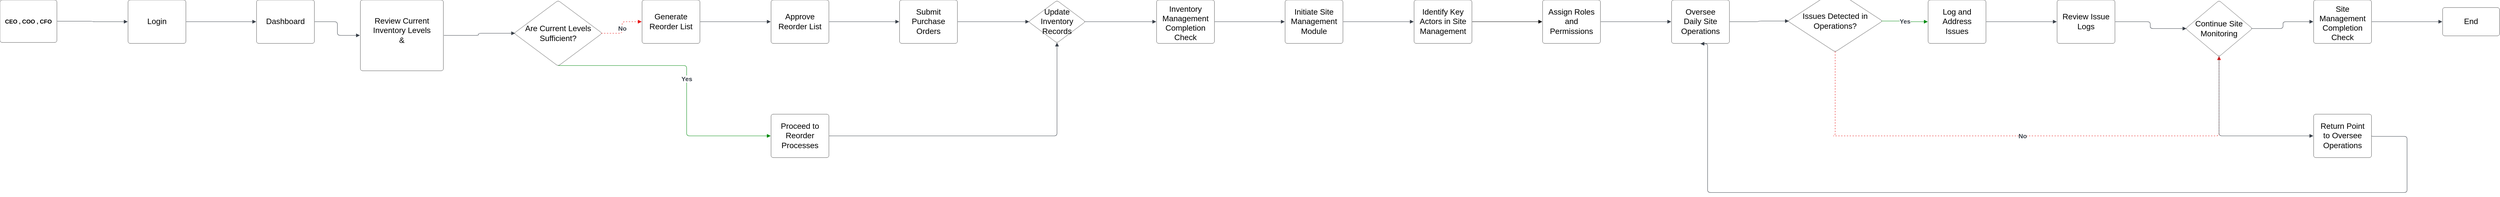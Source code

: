 <mxfile version="26.0.6">
  <diagram name="Page-1" id="gkHH0XiydJWJVt2vifZf">
    <mxGraphModel dx="5437" dy="-33" grid="1" gridSize="10" guides="1" tooltips="1" connect="1" arrows="1" fold="1" page="1" pageScale="1" pageWidth="850" pageHeight="1100" math="0" shadow="0">
      <root>
        <mxCell id="0" />
        <mxCell id="1" parent="0" />
        <mxCell id="hJsZTmZmDDR9Kw60t7y2-1" value="" style="group;dropTarget=0;pointerEvents=0;" vertex="1" parent="1">
          <mxGeometry x="-3400" y="1159" width="5271" height="408.431" as="geometry" />
        </mxCell>
        <mxCell id="hJsZTmZmDDR9Kw60t7y2-2" value="&lt;span style=&quot;font-size: 12px; text-wrap-mode: nowrap;&quot;&gt;&lt;b&gt;CEO , COO , CFO&lt;/b&gt;&lt;/span&gt;" style="html=1;overflow=block;blockSpacing=1;whiteSpace=wrap;fontSize=16.7;spacing=3.8;rounded=1;absoluteArcSize=1;arcSize=9;strokeWidth=NaN;lucidId=EjgL6~Q6XDg3;" vertex="1" parent="hJsZTmZmDDR9Kw60t7y2-1">
          <mxGeometry width="120" height="90" as="geometry" />
        </mxCell>
        <mxCell id="hJsZTmZmDDR9Kw60t7y2-3" value="Login" style="html=1;overflow=block;blockSpacing=1;whiteSpace=wrap;fontSize=16.7;spacing=9;rounded=1;absoluteArcSize=1;arcSize=9;strokeWidth=NaN;lucidId=EjgLtwZEJxSu;" vertex="1" parent="hJsZTmZmDDR9Kw60t7y2-1">
          <mxGeometry x="270" width="122" height="92" as="geometry" />
        </mxCell>
        <mxCell id="hJsZTmZmDDR9Kw60t7y2-4" value="Dashboard" style="html=1;overflow=block;blockSpacing=1;whiteSpace=wrap;fontSize=16.7;spacing=9;rounded=1;absoluteArcSize=1;arcSize=9;strokeWidth=NaN;lucidId=EjgLVKG_Uo.f;" vertex="1" parent="hJsZTmZmDDR9Kw60t7y2-1">
          <mxGeometry x="541" width="122" height="92" as="geometry" />
        </mxCell>
        <mxCell id="hJsZTmZmDDR9Kw60t7y2-5" value="Review Current Inventory Levels&lt;br&gt;&amp;amp;&lt;div&gt;&lt;br/&gt;&lt;/div&gt;" style="html=1;overflow=block;blockSpacing=1;whiteSpace=wrap;fontSize=16.7;spacing=9;rounded=1;absoluteArcSize=1;arcSize=9;strokeWidth=NaN;lucidId=EjgLOzU3.O_G;" vertex="1" parent="hJsZTmZmDDR9Kw60t7y2-1">
          <mxGeometry x="760" width="175" height="150" as="geometry" />
        </mxCell>
        <mxCell id="hJsZTmZmDDR9Kw60t7y2-6" value="Are Current Levels Sufficient?" style="html=1;overflow=block;blockSpacing=1;whiteSpace=wrap;rhombus;fontSize=16.7;spacing=3.8;rounded=1;absoluteArcSize=1;arcSize=9;strokeWidth=NaN;lucidId=EjgL9UUAcc1q;" vertex="1" parent="hJsZTmZmDDR9Kw60t7y2-1">
          <mxGeometry x="1084" y="1" width="186" height="139" as="geometry" />
        </mxCell>
        <mxCell id="hJsZTmZmDDR9Kw60t7y2-7" value="Proceed to Reorder Processes" style="html=1;overflow=block;blockSpacing=1;whiteSpace=wrap;fontSize=16.7;spacing=9;rounded=1;absoluteArcSize=1;arcSize=9;strokeWidth=NaN;lucidId=EjgLZHWEGcp9;" vertex="1" parent="hJsZTmZmDDR9Kw60t7y2-1">
          <mxGeometry x="1626" y="242" width="122" height="92" as="geometry" />
        </mxCell>
        <mxCell id="hJsZTmZmDDR9Kw60t7y2-8" value="Generate Reorder List" style="html=1;overflow=block;blockSpacing=1;whiteSpace=wrap;fontSize=16.7;spacing=9;rounded=1;absoluteArcSize=1;arcSize=9;strokeWidth=NaN;lucidId=EjgLFG6DfWJj;" vertex="1" parent="hJsZTmZmDDR9Kw60t7y2-1">
          <mxGeometry x="1354" width="122" height="92" as="geometry" />
        </mxCell>
        <mxCell id="hJsZTmZmDDR9Kw60t7y2-9" value="Approve Reorder List" style="html=1;overflow=block;blockSpacing=1;whiteSpace=wrap;fontSize=16.7;spacing=9;rounded=1;absoluteArcSize=1;arcSize=9;strokeWidth=NaN;lucidId=EjgLLr8iSvA0;" vertex="1" parent="hJsZTmZmDDR9Kw60t7y2-1">
          <mxGeometry x="1626" width="122" height="92" as="geometry" />
        </mxCell>
        <mxCell id="hJsZTmZmDDR9Kw60t7y2-10" value="Submit Purchase Orders" style="html=1;overflow=block;blockSpacing=1;whiteSpace=wrap;fontSize=16.7;spacing=9;rounded=1;absoluteArcSize=1;arcSize=9;strokeWidth=NaN;lucidId=EjgLrljgHhcF;" vertex="1" parent="hJsZTmZmDDR9Kw60t7y2-1">
          <mxGeometry x="1897" width="122" height="92" as="geometry" />
        </mxCell>
        <mxCell id="hJsZTmZmDDR9Kw60t7y2-11" value="Update Inventory Records" style="html=1;overflow=block;blockSpacing=1;whiteSpace=wrap;rhombus;fontSize=16.7;spacing=3.8;rounded=1;absoluteArcSize=1;arcSize=9;strokeWidth=NaN;lucidId=EjgLuijhRN4M;" vertex="1" parent="hJsZTmZmDDR9Kw60t7y2-1">
          <mxGeometry x="2169" y="1" width="120" height="90" as="geometry" />
        </mxCell>
        <mxCell id="hJsZTmZmDDR9Kw60t7y2-12" value="Inventory Management Completion Check" style="html=1;overflow=block;blockSpacing=1;whiteSpace=wrap;fontSize=16.7;spacing=9;rounded=1;absoluteArcSize=1;arcSize=9;strokeWidth=NaN;lucidId=EjgL_.4KRflO;" vertex="1" parent="hJsZTmZmDDR9Kw60t7y2-1">
          <mxGeometry x="2439" width="122" height="92" as="geometry" />
        </mxCell>
        <mxCell id="hJsZTmZmDDR9Kw60t7y2-13" value="Initiate Site Management Module" style="html=1;overflow=block;blockSpacing=1;whiteSpace=wrap;fontSize=16.7;spacing=9;rounded=1;absoluteArcSize=1;arcSize=9;strokeWidth=NaN;lucidId=EjgLI088RUfB;" vertex="1" parent="hJsZTmZmDDR9Kw60t7y2-1">
          <mxGeometry x="2710" width="122" height="92" as="geometry" />
        </mxCell>
        <mxCell id="hJsZTmZmDDR9Kw60t7y2-14" value="Identify Key Actors in Site Management" style="html=1;overflow=block;blockSpacing=1;whiteSpace=wrap;fontSize=16.7;spacing=9;rounded=1;absoluteArcSize=1;arcSize=9;strokeWidth=NaN;lucidId=EjgLQOj7N_Zz;" vertex="1" parent="hJsZTmZmDDR9Kw60t7y2-1">
          <mxGeometry x="2982" width="122" height="92" as="geometry" />
        </mxCell>
        <mxCell id="hJsZTmZmDDR9Kw60t7y2-15" value="Assign Roles and Permissions" style="html=1;overflow=block;blockSpacing=1;whiteSpace=wrap;fontSize=16.7;spacing=9;rounded=1;absoluteArcSize=1;arcSize=9;strokeWidth=NaN;lucidId=EjgLk.0mJW4V;" vertex="1" parent="hJsZTmZmDDR9Kw60t7y2-1">
          <mxGeometry x="3253" width="122" height="92" as="geometry" />
        </mxCell>
        <mxCell id="hJsZTmZmDDR9Kw60t7y2-16" value="Oversee Daily Site Operations" style="html=1;overflow=block;blockSpacing=1;whiteSpace=wrap;fontSize=16.7;spacing=9;rounded=1;absoluteArcSize=1;arcSize=9;strokeWidth=NaN;lucidId=EjgLvT6um53y;" vertex="1" parent="hJsZTmZmDDR9Kw60t7y2-1">
          <mxGeometry x="3525" width="122" height="92" as="geometry" />
        </mxCell>
        <mxCell id="hJsZTmZmDDR9Kw60t7y2-17" value="Issues Detected in Operations?" style="html=1;overflow=block;blockSpacing=1;whiteSpace=wrap;rhombus;fontSize=16.7;spacing=3.8;rounded=1;absoluteArcSize=1;arcSize=9;strokeWidth=NaN;lucidId=EjgL9F~z1Yey;" vertex="1" parent="hJsZTmZmDDR9Kw60t7y2-1">
          <mxGeometry x="3770" y="-20.75" width="200" height="130.75" as="geometry" />
        </mxCell>
        <mxCell id="hJsZTmZmDDR9Kw60t7y2-18" value="Log and Address Issues" style="html=1;overflow=block;blockSpacing=1;whiteSpace=wrap;fontSize=16.7;spacing=9;rounded=1;absoluteArcSize=1;arcSize=9;strokeWidth=NaN;lucidId=EjgLhWUXhW7u;" vertex="1" parent="hJsZTmZmDDR9Kw60t7y2-1">
          <mxGeometry x="4066" width="122" height="92" as="geometry" />
        </mxCell>
        <mxCell id="hJsZTmZmDDR9Kw60t7y2-19" value="Review Issue Logs" style="html=1;overflow=block;blockSpacing=1;whiteSpace=wrap;fontSize=16.7;spacing=9;rounded=1;absoluteArcSize=1;arcSize=9;strokeWidth=NaN;lucidId=EjgLm85xOVRP;" vertex="1" parent="hJsZTmZmDDR9Kw60t7y2-1">
          <mxGeometry x="4338" width="122" height="92" as="geometry" />
        </mxCell>
        <mxCell id="hJsZTmZmDDR9Kw60t7y2-20" value="Continue Site Monitoring" style="html=1;overflow=block;blockSpacing=1;whiteSpace=wrap;rhombus;fontSize=16.7;spacing=3.8;rounded=1;absoluteArcSize=1;arcSize=9;strokeWidth=NaN;lucidId=EjgL1orkh-_m;" vertex="1" parent="hJsZTmZmDDR9Kw60t7y2-1">
          <mxGeometry x="4609" y="1" width="141" height="119" as="geometry" />
        </mxCell>
        <mxCell id="hJsZTmZmDDR9Kw60t7y2-21" value="Site Management Completion Check" style="html=1;overflow=block;blockSpacing=1;whiteSpace=wrap;fontSize=16.7;spacing=9;rounded=1;absoluteArcSize=1;arcSize=9;strokeWidth=NaN;lucidId=EjgLoFfvhtgl;" vertex="1" parent="hJsZTmZmDDR9Kw60t7y2-1">
          <mxGeometry x="4879" width="122" height="92" as="geometry" />
        </mxCell>
        <mxCell id="hJsZTmZmDDR9Kw60t7y2-22" value="End" style="html=1;overflow=block;blockSpacing=1;whiteSpace=wrap;fontSize=16.7;spacing=3.8;rounded=1;absoluteArcSize=1;arcSize=9;strokeWidth=NaN;lucidId=EjgLxapHAk7J;" vertex="1" parent="hJsZTmZmDDR9Kw60t7y2-1">
          <mxGeometry x="5151" y="16" width="120" height="60" as="geometry" />
        </mxCell>
        <mxCell id="hJsZTmZmDDR9Kw60t7y2-24" value="Return Point to Oversee Operations" style="html=1;overflow=block;blockSpacing=1;whiteSpace=wrap;fontSize=16.7;spacing=9;rounded=1;absoluteArcSize=1;arcSize=9;strokeWidth=NaN;lucidId=EjgLWpXIi.QZ;" vertex="1" parent="hJsZTmZmDDR9Kw60t7y2-1">
          <mxGeometry x="4879" y="242" width="122" height="92" as="geometry" />
        </mxCell>
        <mxCell id="hJsZTmZmDDR9Kw60t7y2-25" value="" style="html=1;jettySize=18;whiteSpace=wrap;fontSize=13;strokeColor=#3a414a;strokeOpacity=100;strokeWidth=0.8;rounded=1;arcSize=12;edgeStyle=orthogonalEdgeStyle;startArrow=none;endArrow=block;endFill=1;exitX=1.006;exitY=0.5;exitPerimeter=0;entryX=-0.006;entryY=0.5;entryPerimeter=0;lucidId=EjgL3VEAT9DE;" edge="1" parent="hJsZTmZmDDR9Kw60t7y2-1" source="hJsZTmZmDDR9Kw60t7y2-2" target="hJsZTmZmDDR9Kw60t7y2-3">
          <mxGeometry width="100" height="100" relative="1" as="geometry">
            <Array as="points" />
          </mxGeometry>
        </mxCell>
        <mxCell id="hJsZTmZmDDR9Kw60t7y2-26" value="" style="html=1;jettySize=18;whiteSpace=wrap;fontSize=13;strokeColor=#3a414a;strokeOpacity=100;strokeWidth=0.8;rounded=1;arcSize=12;edgeStyle=orthogonalEdgeStyle;startArrow=none;endArrow=block;endFill=1;exitX=1.006;exitY=0.5;exitPerimeter=0;entryX=-0.006;entryY=0.5;entryPerimeter=0;lucidId=EjgL0av2GVsZ;" edge="1" parent="hJsZTmZmDDR9Kw60t7y2-1" source="hJsZTmZmDDR9Kw60t7y2-3" target="hJsZTmZmDDR9Kw60t7y2-4">
          <mxGeometry width="100" height="100" relative="1" as="geometry">
            <Array as="points" />
          </mxGeometry>
        </mxCell>
        <mxCell id="hJsZTmZmDDR9Kw60t7y2-27" value="" style="html=1;jettySize=18;whiteSpace=wrap;fontSize=13;strokeColor=#3a414a;strokeOpacity=100;strokeWidth=0.8;rounded=1;arcSize=12;edgeStyle=orthogonalEdgeStyle;startArrow=none;endArrow=block;endFill=1;exitX=1.006;exitY=0.5;exitPerimeter=0;entryX=-0.006;entryY=0.5;entryPerimeter=0;lucidId=EjgLHLuMFvAr;" edge="1" parent="hJsZTmZmDDR9Kw60t7y2-1" source="hJsZTmZmDDR9Kw60t7y2-4" target="hJsZTmZmDDR9Kw60t7y2-5">
          <mxGeometry width="100" height="100" relative="1" as="geometry">
            <Array as="points" />
          </mxGeometry>
        </mxCell>
        <mxCell id="hJsZTmZmDDR9Kw60t7y2-28" value="" style="html=1;jettySize=18;whiteSpace=wrap;fontSize=13;strokeColor=#3a414a;strokeOpacity=100;strokeWidth=0.8;rounded=1;arcSize=12;edgeStyle=orthogonalEdgeStyle;startArrow=none;endArrow=block;endFill=1;exitX=1.006;exitY=0.5;exitPerimeter=0;entryX=0.012;entryY=0.5;entryPerimeter=0;lucidId=EjgLv7LTHXwQ;" edge="1" parent="hJsZTmZmDDR9Kw60t7y2-1" source="hJsZTmZmDDR9Kw60t7y2-5" target="hJsZTmZmDDR9Kw60t7y2-6">
          <mxGeometry width="100" height="100" relative="1" as="geometry">
            <Array as="points" />
          </mxGeometry>
        </mxCell>
        <mxCell id="hJsZTmZmDDR9Kw60t7y2-29" value="" style="html=1;jettySize=18;whiteSpace=wrap;fontSize=13;strokeColor=#008a0e;strokeOpacity=100;strokeWidth=0.8;rounded=1;arcSize=12;edgeStyle=orthogonalEdgeStyle;startArrow=none;endArrow=block;endFill=1;exitX=0.5;exitY=0.992;exitPerimeter=0;entryX=-0.006;entryY=0.5;entryPerimeter=0;lucidId=EjgLafXjpDZq;" edge="1" parent="hJsZTmZmDDR9Kw60t7y2-1" source="hJsZTmZmDDR9Kw60t7y2-6" target="hJsZTmZmDDR9Kw60t7y2-7">
          <mxGeometry width="100" height="100" relative="1" as="geometry">
            <Array as="points" />
          </mxGeometry>
        </mxCell>
        <mxCell id="hJsZTmZmDDR9Kw60t7y2-30" value="Yes" style="text;html=1;resizable=0;labelBackgroundColor=default;align=center;verticalAlign=middle;fontStyle=1;fontColor=#3a414a;fontSize=13.3;" vertex="1" parent="hJsZTmZmDDR9Kw60t7y2-29">
          <mxGeometry relative="1" as="geometry" />
        </mxCell>
        <mxCell id="hJsZTmZmDDR9Kw60t7y2-31" value="" style="html=1;jettySize=18;whiteSpace=wrap;fontSize=13;strokeColor=#e81313;strokeOpacity=100;dashed=1;fixDash=1;strokeWidth=0.8;rounded=1;arcSize=12;edgeStyle=orthogonalEdgeStyle;startArrow=none;endArrow=block;endFill=1;exitX=0.988;exitY=0.5;exitPerimeter=0;entryX=-0.006;entryY=0.5;entryPerimeter=0;lucidId=EjgL27~xLFvi;" edge="1" parent="hJsZTmZmDDR9Kw60t7y2-1" source="hJsZTmZmDDR9Kw60t7y2-6" target="hJsZTmZmDDR9Kw60t7y2-8">
          <mxGeometry width="100" height="100" relative="1" as="geometry">
            <Array as="points" />
          </mxGeometry>
        </mxCell>
        <mxCell id="hJsZTmZmDDR9Kw60t7y2-32" value="No" style="text;html=1;resizable=0;labelBackgroundColor=default;align=center;verticalAlign=middle;fontStyle=1;fontColor=#3a414a;fontSize=13.3;" vertex="1" parent="hJsZTmZmDDR9Kw60t7y2-31">
          <mxGeometry relative="1" as="geometry" />
        </mxCell>
        <mxCell id="hJsZTmZmDDR9Kw60t7y2-33" value="" style="html=1;jettySize=18;whiteSpace=wrap;fontSize=13;strokeColor=#3a414a;strokeOpacity=100;strokeWidth=0.8;rounded=1;arcSize=12;edgeStyle=orthogonalEdgeStyle;startArrow=none;endArrow=block;endFill=1;exitX=1.006;exitY=0.5;exitPerimeter=0;entryX=-0.006;entryY=0.5;entryPerimeter=0;lucidId=EjgLr.cU1wcV;" edge="1" parent="hJsZTmZmDDR9Kw60t7y2-1" source="hJsZTmZmDDR9Kw60t7y2-8" target="hJsZTmZmDDR9Kw60t7y2-9">
          <mxGeometry width="100" height="100" relative="1" as="geometry">
            <Array as="points" />
          </mxGeometry>
        </mxCell>
        <mxCell id="hJsZTmZmDDR9Kw60t7y2-34" value="" style="html=1;jettySize=18;whiteSpace=wrap;fontSize=13;strokeColor=#3a414a;strokeOpacity=100;strokeWidth=0.8;rounded=1;arcSize=12;edgeStyle=orthogonalEdgeStyle;startArrow=none;endArrow=block;endFill=1;exitX=1.006;exitY=0.5;exitPerimeter=0;entryX=-0.006;entryY=0.5;entryPerimeter=0;lucidId=EjgLcfwG.y6m;" edge="1" parent="hJsZTmZmDDR9Kw60t7y2-1" source="hJsZTmZmDDR9Kw60t7y2-9" target="hJsZTmZmDDR9Kw60t7y2-10">
          <mxGeometry width="100" height="100" relative="1" as="geometry">
            <Array as="points" />
          </mxGeometry>
        </mxCell>
        <mxCell id="hJsZTmZmDDR9Kw60t7y2-35" value="" style="html=1;jettySize=18;whiteSpace=wrap;fontSize=13;strokeColor=#3a414a;strokeOpacity=100;strokeWidth=0.8;rounded=1;arcSize=12;edgeStyle=orthogonalEdgeStyle;startArrow=none;endArrow=block;endFill=1;exitX=1.006;exitY=0.5;exitPerimeter=0;entryX=0.5;entryY=0.992;entryPerimeter=0;lucidId=EjgL~QutdFOK;" edge="1" parent="hJsZTmZmDDR9Kw60t7y2-1" source="hJsZTmZmDDR9Kw60t7y2-7" target="hJsZTmZmDDR9Kw60t7y2-11">
          <mxGeometry width="100" height="100" relative="1" as="geometry">
            <Array as="points" />
          </mxGeometry>
        </mxCell>
        <mxCell id="hJsZTmZmDDR9Kw60t7y2-36" value="" style="html=1;jettySize=18;whiteSpace=wrap;fontSize=13;strokeColor=#3a414a;strokeOpacity=100;strokeWidth=0.8;rounded=1;arcSize=12;edgeStyle=orthogonalEdgeStyle;startArrow=none;endArrow=block;endFill=1;exitX=1.006;exitY=0.5;exitPerimeter=0;entryX=0.012;entryY=0.5;entryPerimeter=0;lucidId=EjgLXuzipgVp;" edge="1" parent="hJsZTmZmDDR9Kw60t7y2-1" source="hJsZTmZmDDR9Kw60t7y2-10" target="hJsZTmZmDDR9Kw60t7y2-11">
          <mxGeometry width="100" height="100" relative="1" as="geometry">
            <Array as="points" />
          </mxGeometry>
        </mxCell>
        <mxCell id="hJsZTmZmDDR9Kw60t7y2-37" value="" style="html=1;jettySize=18;whiteSpace=wrap;fontSize=13;strokeColor=#3a414a;strokeOpacity=100;strokeWidth=0.8;rounded=1;arcSize=12;edgeStyle=orthogonalEdgeStyle;startArrow=none;endArrow=block;endFill=1;exitX=0.988;exitY=0.5;exitPerimeter=0;entryX=-0.006;entryY=0.5;entryPerimeter=0;lucidId=EjgLS-o4CDrv;" edge="1" parent="hJsZTmZmDDR9Kw60t7y2-1" source="hJsZTmZmDDR9Kw60t7y2-11" target="hJsZTmZmDDR9Kw60t7y2-12">
          <mxGeometry width="100" height="100" relative="1" as="geometry">
            <Array as="points" />
          </mxGeometry>
        </mxCell>
        <mxCell id="hJsZTmZmDDR9Kw60t7y2-38" value="" style="html=1;jettySize=18;whiteSpace=wrap;fontSize=13;strokeColor=#3a414a;strokeOpacity=100;strokeWidth=0.8;rounded=1;arcSize=12;edgeStyle=orthogonalEdgeStyle;startArrow=none;endArrow=block;endFill=1;exitX=1.006;exitY=0.5;exitPerimeter=0;entryX=-0.006;entryY=0.5;entryPerimeter=0;lucidId=EjgLPVA~iwVe;" edge="1" parent="hJsZTmZmDDR9Kw60t7y2-1" source="hJsZTmZmDDR9Kw60t7y2-12" target="hJsZTmZmDDR9Kw60t7y2-13">
          <mxGeometry width="100" height="100" relative="1" as="geometry">
            <Array as="points" />
          </mxGeometry>
        </mxCell>
        <mxCell id="hJsZTmZmDDR9Kw60t7y2-39" value="" style="html=1;jettySize=18;whiteSpace=wrap;fontSize=13;strokeColor=#3a414a;strokeOpacity=100;strokeWidth=0.8;rounded=1;arcSize=12;edgeStyle=orthogonalEdgeStyle;startArrow=none;endArrow=block;endFill=1;exitX=1.006;exitY=0.5;exitPerimeter=0;entryX=-0.006;entryY=0.5;entryPerimeter=0;lucidId=EjgLKuAtKb~S;" edge="1" parent="hJsZTmZmDDR9Kw60t7y2-1" source="hJsZTmZmDDR9Kw60t7y2-13" target="hJsZTmZmDDR9Kw60t7y2-14">
          <mxGeometry width="100" height="100" relative="1" as="geometry">
            <Array as="points" />
          </mxGeometry>
        </mxCell>
        <mxCell id="hJsZTmZmDDR9Kw60t7y2-40" value="" style="html=1;jettySize=18;whiteSpace=wrap;fontSize=13;strokeOpacity=100;strokeWidth=0.8;rounded=1;arcSize=12;edgeStyle=orthogonalEdgeStyle;startArrow=none;endArrow=block;endFill=1;exitX=1.006;exitY=0.5;exitPerimeter=0;entryX=-0.006;entryY=0.5;entryPerimeter=0;lucidId=EjgLFE9ArPmi;" edge="1" parent="hJsZTmZmDDR9Kw60t7y2-1" source="hJsZTmZmDDR9Kw60t7y2-14" target="hJsZTmZmDDR9Kw60t7y2-15">
          <mxGeometry width="100" height="100" relative="1" as="geometry">
            <Array as="points" />
          </mxGeometry>
        </mxCell>
        <mxCell id="hJsZTmZmDDR9Kw60t7y2-41" value="" style="html=1;jettySize=18;whiteSpace=wrap;fontSize=13;strokeColor=#3a414a;strokeOpacity=100;strokeWidth=0.8;rounded=1;arcSize=12;edgeStyle=orthogonalEdgeStyle;startArrow=none;endArrow=block;endFill=1;exitX=1.006;exitY=0.5;exitPerimeter=0;entryX=-0.006;entryY=0.5;entryPerimeter=0;lucidId=EjgLl6FkTTJN;" edge="1" parent="hJsZTmZmDDR9Kw60t7y2-1" source="hJsZTmZmDDR9Kw60t7y2-15" target="hJsZTmZmDDR9Kw60t7y2-16">
          <mxGeometry width="100" height="100" relative="1" as="geometry">
            <Array as="points" />
          </mxGeometry>
        </mxCell>
        <mxCell id="hJsZTmZmDDR9Kw60t7y2-42" value="" style="html=1;jettySize=18;whiteSpace=wrap;fontSize=13;strokeColor=#3a414a;strokeOpacity=100;strokeWidth=0.8;rounded=1;arcSize=12;edgeStyle=orthogonalEdgeStyle;startArrow=none;endArrow=block;endFill=1;exitX=1.006;exitY=0.5;exitPerimeter=0;entryX=0.012;entryY=0.5;entryPerimeter=0;lucidId=EjgLp_ulS_DM;" edge="1" parent="hJsZTmZmDDR9Kw60t7y2-1" source="hJsZTmZmDDR9Kw60t7y2-16" target="hJsZTmZmDDR9Kw60t7y2-17">
          <mxGeometry width="100" height="100" relative="1" as="geometry">
            <Array as="points" />
          </mxGeometry>
        </mxCell>
        <mxCell id="hJsZTmZmDDR9Kw60t7y2-43" value="" style="html=1;jettySize=18;whiteSpace=wrap;fontSize=13;strokeColor=#008a0e;strokeOpacity=100;strokeWidth=0.8;rounded=1;arcSize=12;edgeStyle=orthogonalEdgeStyle;startArrow=none;endArrow=block;endFill=1;exitX=0.988;exitY=0.5;exitPerimeter=0;entryX=-0.006;entryY=0.5;entryPerimeter=0;lucidId=EjgLoC44yt-D;" edge="1" parent="hJsZTmZmDDR9Kw60t7y2-1" source="hJsZTmZmDDR9Kw60t7y2-17" target="hJsZTmZmDDR9Kw60t7y2-18">
          <mxGeometry width="100" height="100" relative="1" as="geometry">
            <Array as="points" />
          </mxGeometry>
        </mxCell>
        <mxCell id="hJsZTmZmDDR9Kw60t7y2-44" value="Yes" style="text;html=1;resizable=0;labelBackgroundColor=default;align=center;verticalAlign=middle;fontStyle=1;fontColor=#3a414a;fontSize=13.3;" vertex="1" parent="hJsZTmZmDDR9Kw60t7y2-43">
          <mxGeometry relative="1" as="geometry" />
        </mxCell>
        <mxCell id="hJsZTmZmDDR9Kw60t7y2-45" value="" style="html=1;jettySize=18;whiteSpace=wrap;fontSize=13;strokeColor=#3a414a;strokeOpacity=100;strokeWidth=0.8;rounded=1;arcSize=12;edgeStyle=orthogonalEdgeStyle;startArrow=none;endArrow=block;endFill=1;exitX=1.006;exitY=0.5;exitPerimeter=0;entryX=-0.006;entryY=0.5;entryPerimeter=0;lucidId=EjgLOTAAA44H;" edge="1" parent="hJsZTmZmDDR9Kw60t7y2-1" source="hJsZTmZmDDR9Kw60t7y2-18" target="hJsZTmZmDDR9Kw60t7y2-19">
          <mxGeometry width="100" height="100" relative="1" as="geometry">
            <Array as="points" />
          </mxGeometry>
        </mxCell>
        <mxCell id="hJsZTmZmDDR9Kw60t7y2-46" value="" style="html=1;jettySize=18;whiteSpace=wrap;fontSize=13;strokeColor=#e81313;strokeOpacity=100;dashed=1;fixDash=1;strokeWidth=0.8;rounded=1;arcSize=12;edgeStyle=orthogonalEdgeStyle;startArrow=none;endArrow=block;endFill=1;exitX=0.5;exitY=0.992;exitPerimeter=0;entryX=0.5;entryY=0.992;entryPerimeter=0;lucidId=EjgLmQA7dpb6;" edge="1" parent="hJsZTmZmDDR9Kw60t7y2-1" source="hJsZTmZmDDR9Kw60t7y2-17" target="hJsZTmZmDDR9Kw60t7y2-20">
          <mxGeometry width="100" height="100" relative="1" as="geometry">
            <Array as="points">
              <mxPoint x="3865" y="288" />
              <mxPoint x="4661" y="288" />
            </Array>
          </mxGeometry>
        </mxCell>
        <mxCell id="hJsZTmZmDDR9Kw60t7y2-47" value="No" style="text;html=1;resizable=0;labelBackgroundColor=default;align=center;verticalAlign=middle;fontStyle=1;fontColor=#3a414a;fontSize=13.3;" vertex="1" parent="hJsZTmZmDDR9Kw60t7y2-46">
          <mxGeometry relative="1" as="geometry" />
        </mxCell>
        <mxCell id="hJsZTmZmDDR9Kw60t7y2-48" value="" style="html=1;jettySize=18;whiteSpace=wrap;fontSize=13;strokeColor=#3a414a;strokeOpacity=100;strokeWidth=0.8;rounded=1;arcSize=12;edgeStyle=orthogonalEdgeStyle;startArrow=none;endArrow=block;endFill=1;exitX=1.006;exitY=0.5;exitPerimeter=0;entryX=0.012;entryY=0.5;entryPerimeter=0;lucidId=EjgLhz1bnqkV;" edge="1" parent="hJsZTmZmDDR9Kw60t7y2-1" source="hJsZTmZmDDR9Kw60t7y2-19" target="hJsZTmZmDDR9Kw60t7y2-20">
          <mxGeometry width="100" height="100" relative="1" as="geometry">
            <Array as="points" />
          </mxGeometry>
        </mxCell>
        <mxCell id="hJsZTmZmDDR9Kw60t7y2-49" value="" style="html=1;jettySize=18;whiteSpace=wrap;fontSize=13;strokeColor=#3a414a;strokeOpacity=100;strokeWidth=0.8;rounded=1;arcSize=12;edgeStyle=orthogonalEdgeStyle;startArrow=none;endArrow=block;endFill=1;exitX=0.988;exitY=0.5;exitPerimeter=0;entryX=-0.006;entryY=0.5;entryPerimeter=0;lucidId=EjgL7niWs6Tx;" edge="1" parent="hJsZTmZmDDR9Kw60t7y2-1" source="hJsZTmZmDDR9Kw60t7y2-20" target="hJsZTmZmDDR9Kw60t7y2-21">
          <mxGeometry width="100" height="100" relative="1" as="geometry">
            <Array as="points" />
          </mxGeometry>
        </mxCell>
        <mxCell id="hJsZTmZmDDR9Kw60t7y2-50" value="" style="html=1;jettySize=18;whiteSpace=wrap;fontSize=13;strokeColor=#3a414a;strokeOpacity=100;strokeWidth=0.8;rounded=1;arcSize=12;edgeStyle=orthogonalEdgeStyle;startArrow=none;endArrow=block;endFill=1;exitX=1.006;exitY=0.5;exitPerimeter=0;entryX=-0.006;entryY=0.5;entryPerimeter=0;lucidId=EjgLIiDdnQZw;" edge="1" parent="hJsZTmZmDDR9Kw60t7y2-1" source="hJsZTmZmDDR9Kw60t7y2-21" target="hJsZTmZmDDR9Kw60t7y2-22">
          <mxGeometry width="100" height="100" relative="1" as="geometry">
            <Array as="points" />
          </mxGeometry>
        </mxCell>
        <mxCell id="hJsZTmZmDDR9Kw60t7y2-52" value="" style="html=1;jettySize=18;whiteSpace=wrap;fontSize=13;strokeColor=#3a414a;strokeOpacity=100;strokeWidth=0.8;rounded=1;arcSize=12;edgeStyle=orthogonalEdgeStyle;startArrow=none;endArrow=block;endFill=1;exitX=0.5;exitY=0.992;exitPerimeter=0;entryX=-0.006;entryY=0.5;entryPerimeter=0;lucidId=EjgLX9qSpBAz;" edge="1" parent="hJsZTmZmDDR9Kw60t7y2-1" source="hJsZTmZmDDR9Kw60t7y2-20" target="hJsZTmZmDDR9Kw60t7y2-24">
          <mxGeometry width="100" height="100" relative="1" as="geometry">
            <Array as="points" />
          </mxGeometry>
        </mxCell>
        <mxCell id="hJsZTmZmDDR9Kw60t7y2-54" value="" style="html=1;jettySize=18;whiteSpace=wrap;fontSize=13;strokeColor=#3a414a;strokeOpacity=100;strokeWidth=0.8;rounded=1;arcSize=12;edgeStyle=orthogonalEdgeStyle;startArrow=none;endArrow=block;endFill=1;exitX=1.006;exitY=0.5;exitPerimeter=0;entryX=0.5;entryY=1.008;entryPerimeter=0;lucidId=EjgL89KVdAjJ;" edge="1" parent="hJsZTmZmDDR9Kw60t7y2-1" source="hJsZTmZmDDR9Kw60t7y2-24" target="hJsZTmZmDDR9Kw60t7y2-16">
          <mxGeometry width="100" height="100" relative="1" as="geometry">
            <Array as="points">
              <mxPoint x="5076" y="289" />
              <mxPoint x="5076" y="408" />
              <mxPoint x="3601" y="408" />
            </Array>
          </mxGeometry>
        </mxCell>
      </root>
    </mxGraphModel>
  </diagram>
</mxfile>
